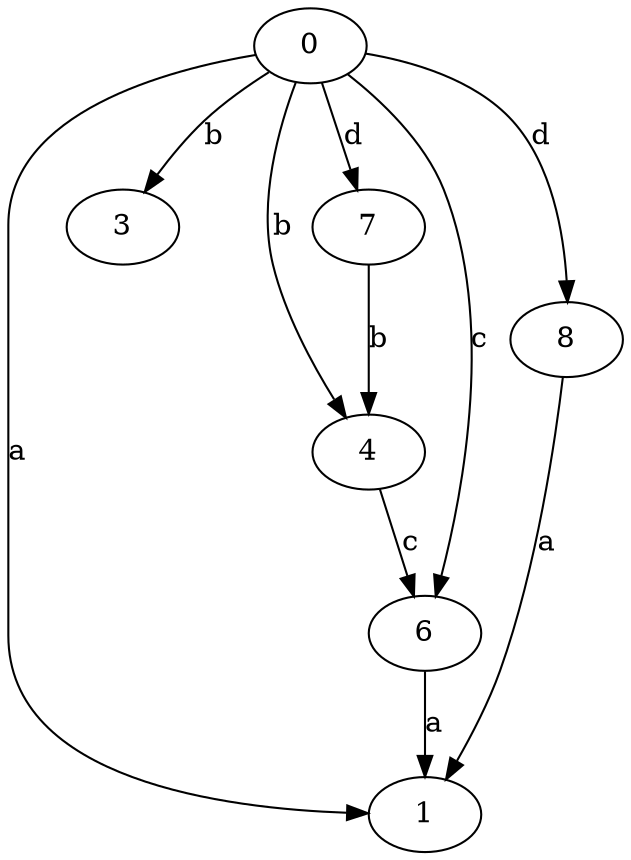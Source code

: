 strict digraph  {
1;
0;
3;
4;
6;
7;
8;
0 -> 1  [label=a];
0 -> 3  [label=b];
0 -> 4  [label=b];
0 -> 6  [label=c];
0 -> 7  [label=d];
0 -> 8  [label=d];
4 -> 6  [label=c];
6 -> 1  [label=a];
7 -> 4  [label=b];
8 -> 1  [label=a];
}
